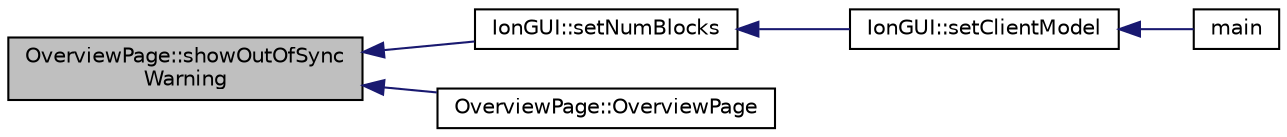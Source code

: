 digraph "OverviewPage::showOutOfSyncWarning"
{
  edge [fontname="Helvetica",fontsize="10",labelfontname="Helvetica",labelfontsize="10"];
  node [fontname="Helvetica",fontsize="10",shape=record];
  rankdir="LR";
  Node458 [label="OverviewPage::showOutOfSync\lWarning",height=0.2,width=0.4,color="black", fillcolor="grey75", style="filled", fontcolor="black"];
  Node458 -> Node459 [dir="back",color="midnightblue",fontsize="10",style="solid",fontname="Helvetica"];
  Node459 [label="IonGUI::setNumBlocks",height=0.2,width=0.4,color="black", fillcolor="white", style="filled",URL="$dc/d0b/class_ion_g_u_i.html#a542b8a51434274ffd2c8ec83b1fdd28c",tooltip="Set number of blocks shown in the UI. "];
  Node459 -> Node460 [dir="back",color="midnightblue",fontsize="10",style="solid",fontname="Helvetica"];
  Node460 [label="IonGUI::setClientModel",height=0.2,width=0.4,color="black", fillcolor="white", style="filled",URL="$dc/d0b/class_ion_g_u_i.html#aee0c583c834ce4f4c598c29db83b0680",tooltip="Set the client model. "];
  Node460 -> Node461 [dir="back",color="midnightblue",fontsize="10",style="solid",fontname="Helvetica"];
  Node461 [label="main",height=0.2,width=0.4,color="black", fillcolor="white", style="filled",URL="$d5/d2d/ion_8cpp.html#a0ddf1224851353fc92bfbff6f499fa97"];
  Node458 -> Node462 [dir="back",color="midnightblue",fontsize="10",style="solid",fontname="Helvetica"];
  Node462 [label="OverviewPage::OverviewPage",height=0.2,width=0.4,color="black", fillcolor="white", style="filled",URL="$d1/d91/class_overview_page.html#a18c1a29cab6b745b25e701b20f234932"];
}
